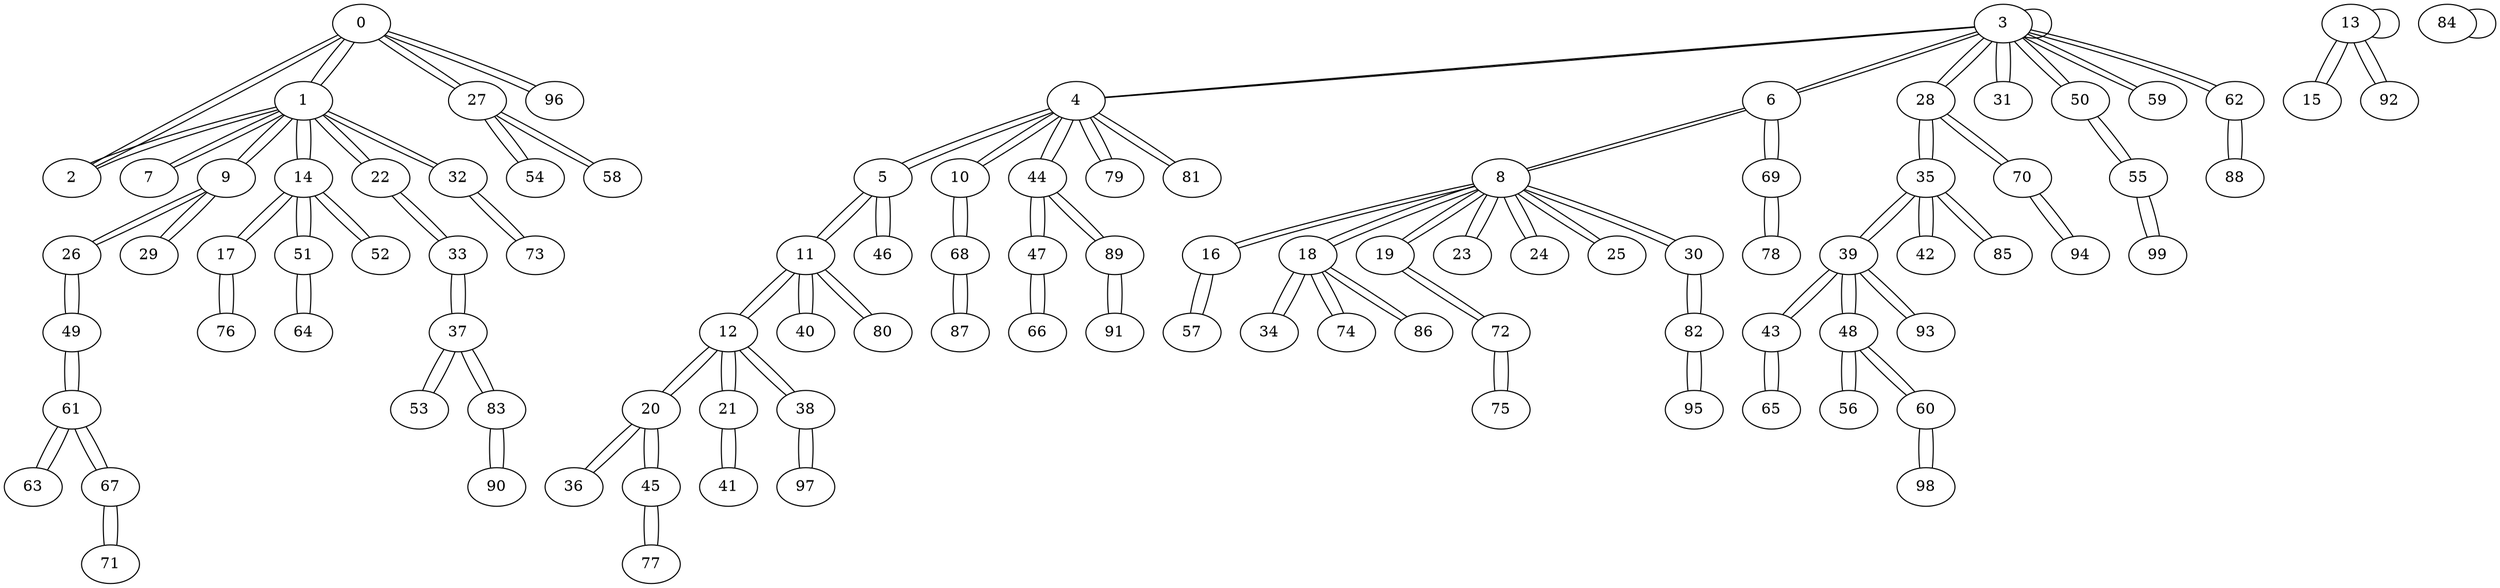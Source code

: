 // dorogovtsev
graph {
	0 [label=0]
	0 -- 1
	0 -- 2
	0 -- 27
	0 -- 96
	1 [label=1]
	1 -- 0
	1 -- 2
	1 -- 7
	1 -- 9
	1 -- 14
	1 -- 22
	1 -- 32
	2 [label=2]
	2 -- 1
	2 -- 0
	3 [label=3]
	3 -- 3
	3 -- 4
	3 -- 6
	3 -- 28
	3 -- 31
	3 -- 50
	3 -- 59
	3 -- 62
	4 [label=4]
	4 -- 3
	4 -- 5
	4 -- 10
	4 -- 44
	4 -- 79
	4 -- 81
	5 [label=5]
	5 -- 4
	5 -- 11
	5 -- 46
	6 [label=6]
	6 -- 3
	6 -- 8
	6 -- 69
	7 [label=7]
	7 -- 1
	8 [label=8]
	8 -- 6
	8 -- 16
	8 -- 18
	8 -- 19
	8 -- 23
	8 -- 24
	8 -- 25
	8 -- 30
	9 [label=9]
	9 -- 1
	9 -- 26
	9 -- 29
	10 [label=10]
	10 -- 4
	10 -- 68
	11 [label=11]
	11 -- 5
	11 -- 12
	11 -- 40
	11 -- 80
	12 [label=12]
	12 -- 11
	12 -- 20
	12 -- 21
	12 -- 38
	13 [label=13]
	13 -- 13
	13 -- 15
	13 -- 92
	14 [label=14]
	14 -- 1
	14 -- 17
	14 -- 51
	14 -- 52
	15 [label=15]
	15 -- 13
	16 [label=16]
	16 -- 8
	16 -- 57
	17 [label=17]
	17 -- 14
	17 -- 76
	18 [label=18]
	18 -- 8
	18 -- 34
	18 -- 74
	18 -- 86
	19 [label=19]
	19 -- 8
	19 -- 72
	20 [label=20]
	20 -- 12
	20 -- 36
	20 -- 45
	21 [label=21]
	21 -- 12
	21 -- 41
	22 [label=22]
	22 -- 1
	22 -- 33
	23 [label=23]
	23 -- 8
	24 [label=24]
	24 -- 8
	25 [label=25]
	25 -- 8
	26 [label=26]
	26 -- 9
	26 -- 49
	27 [label=27]
	27 -- 0
	27 -- 54
	27 -- 58
	28 [label=28]
	28 -- 3
	28 -- 35
	28 -- 70
	29 [label=29]
	29 -- 9
	30 [label=30]
	30 -- 8
	30 -- 82
	31 [label=31]
	31 -- 3
	32 [label=32]
	32 -- 1
	32 -- 73
	33 [label=33]
	33 -- 22
	33 -- 37
	34 [label=34]
	34 -- 18
	35 [label=35]
	35 -- 28
	35 -- 39
	35 -- 42
	35 -- 85
	36 [label=36]
	36 -- 20
	37 [label=37]
	37 -- 33
	37 -- 53
	37 -- 83
	38 [label=38]
	38 -- 12
	38 -- 97
	39 [label=39]
	39 -- 35
	39 -- 43
	39 -- 48
	39 -- 93
	40 [label=40]
	40 -- 11
	41 [label=41]
	41 -- 21
	42 [label=42]
	42 -- 35
	43 [label=43]
	43 -- 39
	43 -- 65
	44 [label=44]
	44 -- 4
	44 -- 47
	44 -- 89
	45 [label=45]
	45 -- 20
	45 -- 77
	46 [label=46]
	46 -- 5
	47 [label=47]
	47 -- 44
	47 -- 66
	48 [label=48]
	48 -- 39
	48 -- 56
	48 -- 60
	49 [label=49]
	49 -- 26
	49 -- 61
	50 [label=50]
	50 -- 3
	50 -- 55
	51 [label=51]
	51 -- 14
	51 -- 64
	52 [label=52]
	52 -- 14
	53 [label=53]
	53 -- 37
	54 [label=54]
	54 -- 27
	55 [label=55]
	55 -- 50
	55 -- 99
	56 [label=56]
	56 -- 48
	57 [label=57]
	57 -- 16
	58 [label=58]
	58 -- 27
	59 [label=59]
	59 -- 3
	60 [label=60]
	60 -- 48
	60 -- 98
	61 [label=61]
	61 -- 49
	61 -- 63
	61 -- 67
	62 [label=62]
	62 -- 3
	62 -- 88
	63 [label=63]
	63 -- 61
	64 [label=64]
	64 -- 51
	65 [label=65]
	65 -- 43
	66 [label=66]
	66 -- 47
	67 [label=67]
	67 -- 61
	67 -- 71
	68 [label=68]
	68 -- 10
	68 -- 87
	69 [label=69]
	69 -- 6
	69 -- 78
	70 [label=70]
	70 -- 28
	70 -- 94
	71 [label=71]
	71 -- 67
	72 [label=72]
	72 -- 19
	72 -- 75
	73 [label=73]
	73 -- 32
	74 [label=74]
	74 -- 18
	75 [label=75]
	75 -- 72
	76 [label=76]
	76 -- 17
	77 [label=77]
	77 -- 45
	78 [label=78]
	78 -- 69
	79 [label=79]
	79 -- 4
	80 [label=80]
	80 -- 11
	81 [label=81]
	81 -- 4
	82 [label=82]
	82 -- 30
	82 -- 95
	83 [label=83]
	83 -- 37
	83 -- 90
	84 [label=84]
	84 -- 84
	85 [label=85]
	85 -- 35
	86 [label=86]
	86 -- 18
	87 [label=87]
	87 -- 68
	88 [label=88]
	88 -- 62
	89 [label=89]
	89 -- 44
	89 -- 91
	90 [label=90]
	90 -- 83
	91 [label=91]
	91 -- 89
	92 [label=92]
	92 -- 13
	93 [label=93]
	93 -- 39
	94 [label=94]
	94 -- 70
	95 [label=95]
	95 -- 82
	96 [label=96]
	96 -- 0
	97 [label=97]
	97 -- 38
	98 [label=98]
	98 -- 60
	99 [label=99]
	99 -- 55
}
